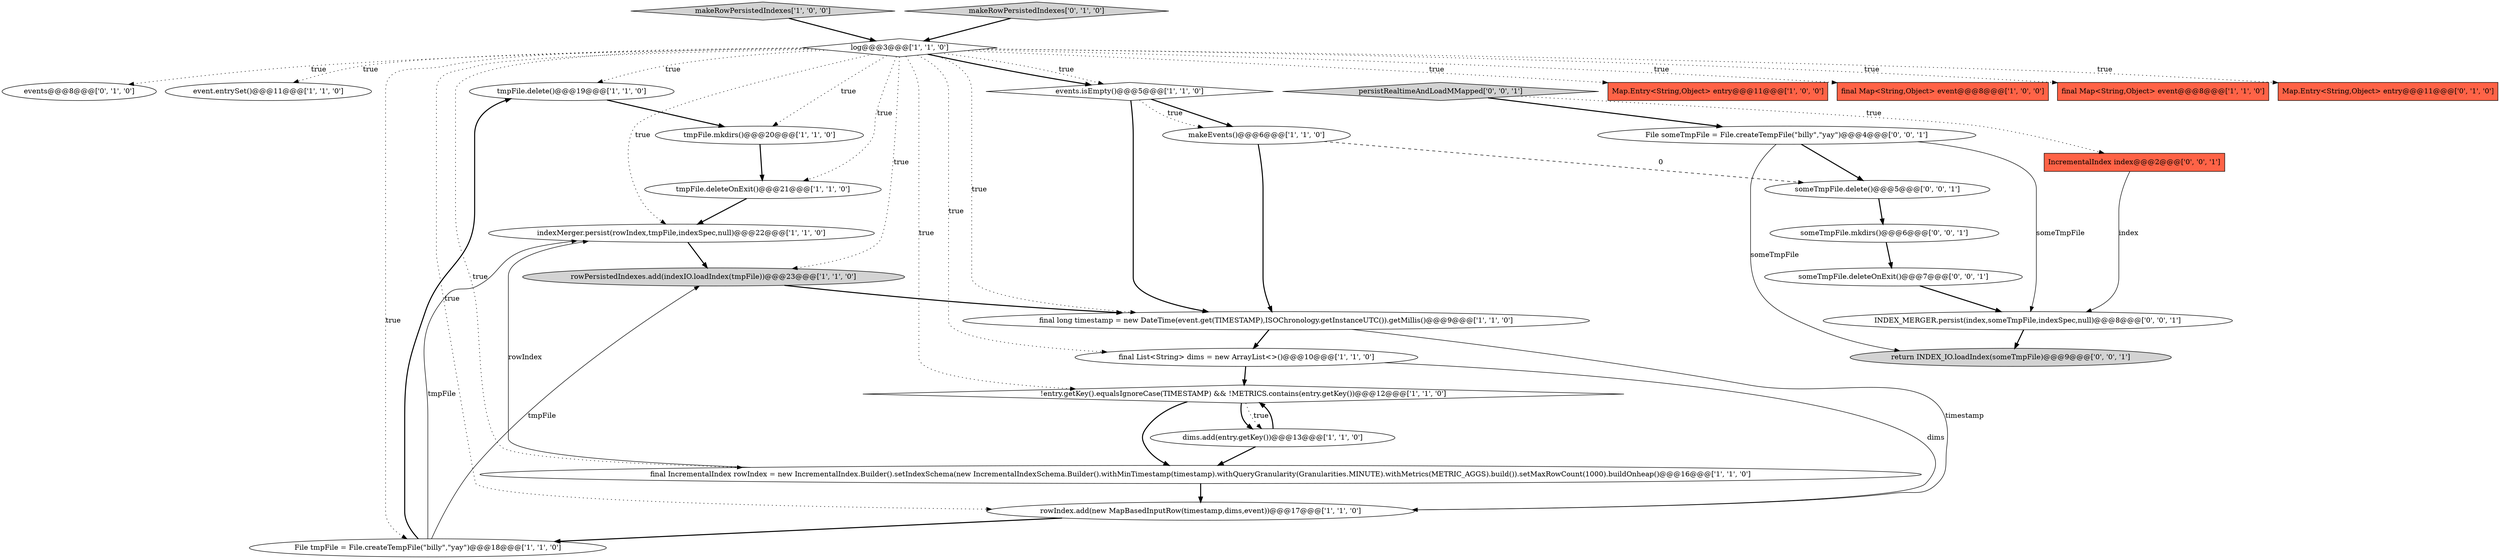 digraph {
20 [style = filled, label = "events@@@8@@@['0', '1', '0']", fillcolor = white, shape = ellipse image = "AAA0AAABBB2BBB"];
18 [style = filled, label = "event.entrySet()@@@11@@@['1', '1', '0']", fillcolor = white, shape = ellipse image = "AAA0AAABBB1BBB"];
5 [style = filled, label = "tmpFile.delete()@@@19@@@['1', '1', '0']", fillcolor = white, shape = ellipse image = "AAA0AAABBB1BBB"];
10 [style = filled, label = "dims.add(entry.getKey())@@@13@@@['1', '1', '0']", fillcolor = white, shape = ellipse image = "AAA0AAABBB1BBB"];
0 [style = filled, label = "makeRowPersistedIndexes['1', '0', '0']", fillcolor = lightgray, shape = diamond image = "AAA0AAABBB1BBB"];
13 [style = filled, label = "rowPersistedIndexes.add(indexIO.loadIndex(tmpFile))@@@23@@@['1', '1', '0']", fillcolor = lightgray, shape = ellipse image = "AAA0AAABBB1BBB"];
19 [style = filled, label = "tmpFile.mkdirs()@@@20@@@['1', '1', '0']", fillcolor = white, shape = ellipse image = "AAA0AAABBB1BBB"];
4 [style = filled, label = "makeEvents()@@@6@@@['1', '1', '0']", fillcolor = white, shape = ellipse image = "AAA0AAABBB1BBB"];
22 [style = filled, label = "makeRowPersistedIndexes['0', '1', '0']", fillcolor = lightgray, shape = diamond image = "AAA0AAABBB2BBB"];
7 [style = filled, label = "Map.Entry<String,Object> entry@@@11@@@['1', '0', '0']", fillcolor = tomato, shape = box image = "AAA0AAABBB1BBB"];
15 [style = filled, label = "indexMerger.persist(rowIndex,tmpFile,indexSpec,null)@@@22@@@['1', '1', '0']", fillcolor = white, shape = ellipse image = "AAA0AAABBB1BBB"];
2 [style = filled, label = "final IncrementalIndex rowIndex = new IncrementalIndex.Builder().setIndexSchema(new IncrementalIndexSchema.Builder().withMinTimestamp(timestamp).withQueryGranularity(Granularities.MINUTE).withMetrics(METRIC_AGGS).build()).setMaxRowCount(1000).buildOnheap()@@@16@@@['1', '1', '0']", fillcolor = white, shape = ellipse image = "AAA0AAABBB1BBB"];
12 [style = filled, label = "!entry.getKey().equalsIgnoreCase(TIMESTAMP) && !METRICS.contains(entry.getKey())@@@12@@@['1', '1', '0']", fillcolor = white, shape = diamond image = "AAA0AAABBB1BBB"];
1 [style = filled, label = "final Map<String,Object> event@@@8@@@['1', '0', '0']", fillcolor = tomato, shape = box image = "AAA0AAABBB1BBB"];
8 [style = filled, label = "tmpFile.deleteOnExit()@@@21@@@['1', '1', '0']", fillcolor = white, shape = ellipse image = "AAA0AAABBB1BBB"];
14 [style = filled, label = "final Map<String,Object> event@@@8@@@['1', '1', '0']", fillcolor = tomato, shape = box image = "AAA0AAABBB1BBB"];
29 [style = filled, label = "someTmpFile.mkdirs()@@@6@@@['0', '0', '1']", fillcolor = white, shape = ellipse image = "AAA0AAABBB3BBB"];
30 [style = filled, label = "File someTmpFile = File.createTempFile(\"billy\",\"yay\")@@@4@@@['0', '0', '1']", fillcolor = white, shape = ellipse image = "AAA0AAABBB3BBB"];
16 [style = filled, label = "log@@@3@@@['1', '1', '0']", fillcolor = white, shape = diamond image = "AAA0AAABBB1BBB"];
25 [style = filled, label = "someTmpFile.delete()@@@5@@@['0', '0', '1']", fillcolor = white, shape = ellipse image = "AAA0AAABBB3BBB"];
24 [style = filled, label = "someTmpFile.deleteOnExit()@@@7@@@['0', '0', '1']", fillcolor = white, shape = ellipse image = "AAA0AAABBB3BBB"];
28 [style = filled, label = "return INDEX_IO.loadIndex(someTmpFile)@@@9@@@['0', '0', '1']", fillcolor = lightgray, shape = ellipse image = "AAA0AAABBB3BBB"];
21 [style = filled, label = "Map.Entry<String,Object> entry@@@11@@@['0', '1', '0']", fillcolor = tomato, shape = box image = "AAA0AAABBB2BBB"];
27 [style = filled, label = "IncrementalIndex index@@@2@@@['0', '0', '1']", fillcolor = tomato, shape = box image = "AAA0AAABBB3BBB"];
26 [style = filled, label = "persistRealtimeAndLoadMMapped['0', '0', '1']", fillcolor = lightgray, shape = diamond image = "AAA0AAABBB3BBB"];
11 [style = filled, label = "rowIndex.add(new MapBasedInputRow(timestamp,dims,event))@@@17@@@['1', '1', '0']", fillcolor = white, shape = ellipse image = "AAA0AAABBB1BBB"];
3 [style = filled, label = "File tmpFile = File.createTempFile(\"billy\",\"yay\")@@@18@@@['1', '1', '0']", fillcolor = white, shape = ellipse image = "AAA0AAABBB1BBB"];
9 [style = filled, label = "events.isEmpty()@@@5@@@['1', '1', '0']", fillcolor = white, shape = diamond image = "AAA0AAABBB1BBB"];
6 [style = filled, label = "final long timestamp = new DateTime(event.get(TIMESTAMP),ISOChronology.getInstanceUTC()).getMillis()@@@9@@@['1', '1', '0']", fillcolor = white, shape = ellipse image = "AAA0AAABBB1BBB"];
23 [style = filled, label = "INDEX_MERGER.persist(index,someTmpFile,indexSpec,null)@@@8@@@['0', '0', '1']", fillcolor = white, shape = ellipse image = "AAA0AAABBB3BBB"];
17 [style = filled, label = "final List<String> dims = new ArrayList<>()@@@10@@@['1', '1', '0']", fillcolor = white, shape = ellipse image = "AAA0AAABBB1BBB"];
6->17 [style = bold, label=""];
16->19 [style = dotted, label="true"];
16->8 [style = dotted, label="true"];
0->16 [style = bold, label=""];
6->11 [style = solid, label="timestamp"];
16->9 [style = dotted, label="true"];
15->13 [style = bold, label=""];
16->12 [style = dotted, label="true"];
16->2 [style = dotted, label="true"];
8->15 [style = bold, label=""];
3->15 [style = solid, label="tmpFile"];
16->13 [style = dotted, label="true"];
4->6 [style = bold, label=""];
22->16 [style = bold, label=""];
26->27 [style = dotted, label="true"];
9->4 [style = bold, label=""];
16->17 [style = dotted, label="true"];
16->20 [style = dotted, label="true"];
30->25 [style = bold, label=""];
30->28 [style = solid, label="someTmpFile"];
25->29 [style = bold, label=""];
3->13 [style = solid, label="tmpFile"];
16->3 [style = dotted, label="true"];
19->8 [style = bold, label=""];
2->15 [style = solid, label="rowIndex"];
9->6 [style = bold, label=""];
26->30 [style = bold, label=""];
23->28 [style = bold, label=""];
4->25 [style = dashed, label="0"];
16->7 [style = dotted, label="true"];
5->19 [style = bold, label=""];
12->2 [style = bold, label=""];
3->5 [style = bold, label=""];
17->12 [style = bold, label=""];
12->10 [style = bold, label=""];
12->10 [style = dotted, label="true"];
16->1 [style = dotted, label="true"];
11->3 [style = bold, label=""];
10->12 [style = bold, label=""];
16->14 [style = dotted, label="true"];
16->5 [style = dotted, label="true"];
17->11 [style = solid, label="dims"];
27->23 [style = solid, label="index"];
9->4 [style = dotted, label="true"];
16->21 [style = dotted, label="true"];
10->2 [style = bold, label=""];
30->23 [style = solid, label="someTmpFile"];
13->6 [style = bold, label=""];
29->24 [style = bold, label=""];
16->11 [style = dotted, label="true"];
2->11 [style = bold, label=""];
16->9 [style = bold, label=""];
16->6 [style = dotted, label="true"];
16->15 [style = dotted, label="true"];
24->23 [style = bold, label=""];
16->18 [style = dotted, label="true"];
}
